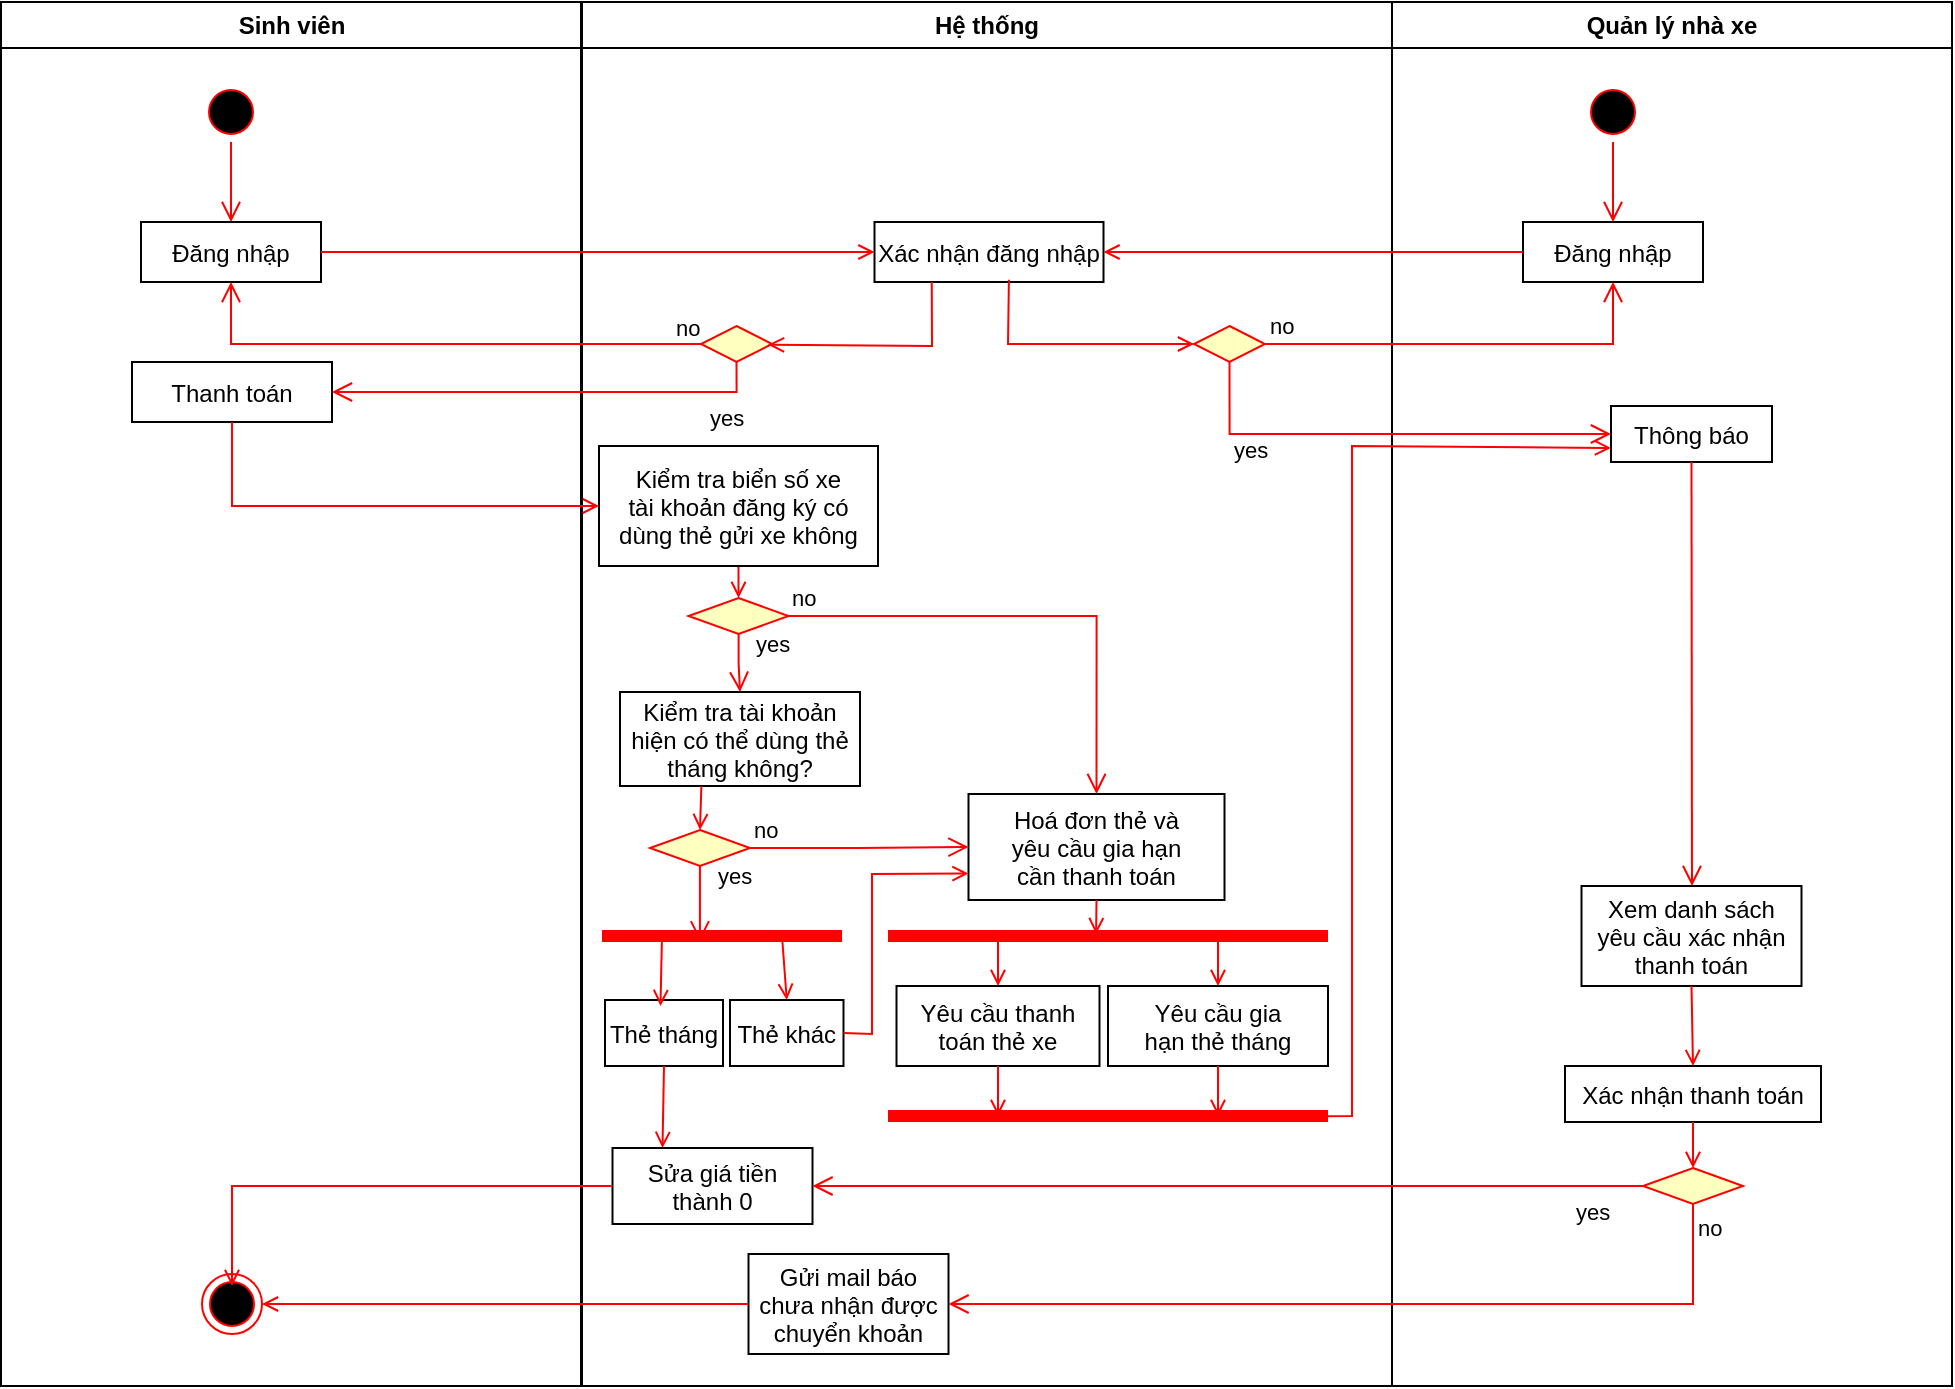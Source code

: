 <mxfile version="27.2.0">
  <diagram name="Page-1" id="e7e014a7-5840-1c2e-5031-d8a46d1fe8dd">
    <mxGraphModel dx="727" dy="394" grid="1" gridSize="10" guides="1" tooltips="1" connect="1" arrows="1" fold="1" page="1" pageScale="1" pageWidth="1169" pageHeight="826" background="none" math="0" shadow="0">
      <root>
        <mxCell id="0" />
        <mxCell id="1" parent="0" />
        <mxCell id="2" value="Sinh viên" style="swimlane;whiteSpace=wrap" parent="1" vertex="1">
          <mxGeometry x="154.5" y="128" width="290" height="692" as="geometry" />
        </mxCell>
        <mxCell id="5" value="" style="ellipse;shape=startState;fillColor=#000000;strokeColor=#ff0000;" parent="2" vertex="1">
          <mxGeometry x="100" y="40" width="30" height="30" as="geometry" />
        </mxCell>
        <mxCell id="6" value="" style="edgeStyle=elbowEdgeStyle;elbow=horizontal;verticalAlign=bottom;endArrow=open;endSize=8;strokeColor=#FF0000;endFill=1;rounded=0" parent="2" source="5" target="7" edge="1">
          <mxGeometry x="100" y="40" as="geometry">
            <mxPoint x="115" y="110" as="targetPoint" />
          </mxGeometry>
        </mxCell>
        <mxCell id="7" value="Đăng nhập" style="" parent="2" vertex="1">
          <mxGeometry x="70" y="110" width="90" height="30" as="geometry" />
        </mxCell>
        <mxCell id="38" value="" style="ellipse;shape=endState;fillColor=#000000;strokeColor=#ff0000" parent="2" vertex="1">
          <mxGeometry x="100.5" y="636" width="30" height="30" as="geometry" />
        </mxCell>
        <mxCell id="8" value="Thanh toán" style="" parent="2" vertex="1">
          <mxGeometry x="65.5" y="180" width="100" height="30" as="geometry" />
        </mxCell>
        <mxCell id="3" value="Hệ thống" style="swimlane;whiteSpace=wrap" parent="1" vertex="1">
          <mxGeometry x="445" y="128" width="405" height="692" as="geometry" />
        </mxCell>
        <mxCell id="15" value="Xác nhận đăng nhập" style="" parent="3" vertex="1">
          <mxGeometry x="146.25" y="110" width="114.5" height="30" as="geometry" />
        </mxCell>
        <mxCell id="18" value="Hoá đơn thẻ và&#xa;yêu cầu gia hạn&#xa;cần thanh toán" style="" parent="3" vertex="1">
          <mxGeometry x="193.25" y="396" width="128" height="53" as="geometry" />
        </mxCell>
        <mxCell id="16" value="Kiểm tra tài khoản&#xa;hiện có thể dùng thẻ&#xa;tháng không?" style="" parent="3" vertex="1">
          <mxGeometry x="19" y="345" width="120" height="47" as="geometry" />
        </mxCell>
        <mxCell id="ZterCogjY-lKpHSOgGzZ-56" value="" style="rhombus;whiteSpace=wrap;html=1;fontColor=#000000;fillColor=#ffffc0;strokeColor=#ff0000;" parent="3" vertex="1">
          <mxGeometry x="59.5" y="162" width="35.5" height="18" as="geometry" />
        </mxCell>
        <mxCell id="ZterCogjY-lKpHSOgGzZ-62" value="" style="endArrow=open;strokeColor=#FF0000;endFill=1;rounded=0;entryX=0.944;entryY=0.519;entryDx=0;entryDy=0;exitX=0.25;exitY=1;exitDx=0;exitDy=0;entryPerimeter=0;" parent="3" source="15" target="ZterCogjY-lKpHSOgGzZ-56" edge="1">
          <mxGeometry relative="1" as="geometry">
            <mxPoint x="126.75" y="165" as="sourcePoint" />
            <mxPoint x="125" y="203" as="targetPoint" />
            <Array as="points">
              <mxPoint x="175" y="172" />
            </Array>
          </mxGeometry>
        </mxCell>
        <mxCell id="24" value="" style="endArrow=open;strokeColor=#FF0000;endFill=1;rounded=0;entryX=0.5;entryY=0;entryDx=0;entryDy=0;exitX=0.5;exitY=1;exitDx=0;exitDy=0;" parent="3" source="d__I5m4FkXWMluSIV_10-38" target="d__I5m4FkXWMluSIV_10-40" edge="1">
          <mxGeometry relative="1" as="geometry">
            <mxPoint x="182" y="219" as="sourcePoint" />
            <mxPoint x="353.18" y="245.9" as="targetPoint" />
            <Array as="points" />
          </mxGeometry>
        </mxCell>
        <mxCell id="ZterCogjY-lKpHSOgGzZ-72" value="" style="endArrow=open;strokeColor=#FF0000;endFill=1;rounded=0;exitX=0.5;exitY=1;exitDx=0;exitDy=0;entryX=0.473;entryY=0.405;entryDx=0;entryDy=0;entryPerimeter=0;" parent="3" source="18" target="ZterCogjY-lKpHSOgGzZ-81" edge="1">
          <mxGeometry relative="1" as="geometry">
            <mxPoint x="465" y="317" as="sourcePoint" />
            <mxPoint x="-115" y="299" as="targetPoint" />
            <Array as="points" />
          </mxGeometry>
        </mxCell>
        <mxCell id="ZterCogjY-lKpHSOgGzZ-81" value="" style="shape=line;html=1;strokeWidth=6;strokeColor=#ff0000;" parent="3" vertex="1">
          <mxGeometry x="153" y="462" width="220" height="10" as="geometry" />
        </mxCell>
        <mxCell id="ZterCogjY-lKpHSOgGzZ-107" value="" style="rhombus;whiteSpace=wrap;html=1;fontColor=#000000;fillColor=#ffffc0;strokeColor=#ff0000;" parent="3" vertex="1">
          <mxGeometry x="306" y="162" width="35.5" height="18" as="geometry" />
        </mxCell>
        <mxCell id="ZterCogjY-lKpHSOgGzZ-108" value="" style="endArrow=open;strokeColor=#FF0000;endFill=1;rounded=0;entryX=0;entryY=0.5;entryDx=0;entryDy=0;exitX=0.587;exitY=0.961;exitDx=0;exitDy=0;exitPerimeter=0;" parent="3" source="15" target="ZterCogjY-lKpHSOgGzZ-107" edge="1">
          <mxGeometry relative="1" as="geometry">
            <mxPoint x="282" y="192" as="sourcePoint" />
            <mxPoint x="295" y="255" as="targetPoint" />
            <Array as="points">
              <mxPoint x="213" y="171" />
            </Array>
          </mxGeometry>
        </mxCell>
        <mxCell id="ZterCogjY-lKpHSOgGzZ-123" value="Gửi mail báo&#xa;chưa nhận được&#xa;chuyển khoản" style="" parent="3" vertex="1">
          <mxGeometry x="83.25" y="626" width="100" height="50" as="geometry" />
        </mxCell>
        <mxCell id="d__I5m4FkXWMluSIV_10-38" value="Kiểm tra biển số xe&#xa;tài khoản đăng ký có&#xa;dùng thẻ gửi xe không" style="" vertex="1" parent="3">
          <mxGeometry x="8.5" y="222" width="139.5" height="60" as="geometry" />
        </mxCell>
        <mxCell id="d__I5m4FkXWMluSIV_10-40" value="" style="rhombus;whiteSpace=wrap;html=1;fontColor=#000000;fillColor=#ffffc0;strokeColor=#ff0000;" vertex="1" parent="3">
          <mxGeometry x="53.25" y="298" width="50" height="18" as="geometry" />
        </mxCell>
        <mxCell id="d__I5m4FkXWMluSIV_10-41" value="no" style="edgeStyle=orthogonalEdgeStyle;html=1;align=left;verticalAlign=bottom;endArrow=open;endSize=8;strokeColor=#ff0000;rounded=0;entryX=0.5;entryY=0;entryDx=0;entryDy=0;" edge="1" parent="3" source="d__I5m4FkXWMluSIV_10-40" target="18">
          <mxGeometry x="-1" relative="1" as="geometry">
            <mxPoint x="-35" y="392" as="targetPoint" />
          </mxGeometry>
        </mxCell>
        <mxCell id="d__I5m4FkXWMluSIV_10-42" value="yes" style="edgeStyle=orthogonalEdgeStyle;html=1;align=left;verticalAlign=top;endArrow=open;endSize=8;strokeColor=#ff0000;rounded=0;entryX=0.5;entryY=0;entryDx=0;entryDy=0;" edge="1" parent="3" source="d__I5m4FkXWMluSIV_10-40" target="16">
          <mxGeometry x="-1" y="11" relative="1" as="geometry">
            <mxPoint x="340" y="222" as="targetPoint" />
            <mxPoint x="-4" y="-8" as="offset" />
          </mxGeometry>
        </mxCell>
        <mxCell id="d__I5m4FkXWMluSIV_10-43" value="" style="rhombus;whiteSpace=wrap;html=1;fontColor=#000000;fillColor=#ffffc0;strokeColor=#ff0000;" vertex="1" parent="3">
          <mxGeometry x="34" y="414" width="50" height="18" as="geometry" />
        </mxCell>
        <mxCell id="d__I5m4FkXWMluSIV_10-46" value="" style="endArrow=open;strokeColor=#FF0000;endFill=1;rounded=0;entryX=0.5;entryY=0;entryDx=0;entryDy=0;exitX=0.339;exitY=1.004;exitDx=0;exitDy=0;exitPerimeter=0;" edge="1" parent="3" source="16" target="d__I5m4FkXWMluSIV_10-43">
          <mxGeometry relative="1" as="geometry">
            <mxPoint x="115" y="292" as="sourcePoint" />
            <mxPoint x="115" y="308" as="targetPoint" />
            <Array as="points" />
          </mxGeometry>
        </mxCell>
        <mxCell id="d__I5m4FkXWMluSIV_10-44" value="no" style="edgeStyle=orthogonalEdgeStyle;html=1;align=left;verticalAlign=bottom;endArrow=open;endSize=8;strokeColor=#ff0000;rounded=0;entryX=0;entryY=0.5;entryDx=0;entryDy=0;" edge="1" parent="3" source="d__I5m4FkXWMluSIV_10-43" target="18">
          <mxGeometry x="-1" relative="1" as="geometry">
            <mxPoint x="88" y="572" as="targetPoint" />
          </mxGeometry>
        </mxCell>
        <mxCell id="ZterCogjY-lKpHSOgGzZ-82" value="Sửa giá tiền&#xa;thành 0" style="" parent="3" vertex="1">
          <mxGeometry x="15.25" y="573" width="100" height="38" as="geometry" />
        </mxCell>
        <mxCell id="d__I5m4FkXWMluSIV_10-45" value="yes" style="edgeStyle=orthogonalEdgeStyle;html=1;align=left;verticalAlign=top;endArrow=open;endSize=8;strokeColor=#ff0000;rounded=0;entryX=0.408;entryY=0.767;entryDx=0;entryDy=0;entryPerimeter=0;" edge="1" parent="3" source="d__I5m4FkXWMluSIV_10-43" target="d__I5m4FkXWMluSIV_10-60">
          <mxGeometry x="-1" y="11" relative="1" as="geometry">
            <mxPoint x="368" y="412" as="targetPoint" />
            <mxPoint x="-4" y="-8" as="offset" />
          </mxGeometry>
        </mxCell>
        <mxCell id="d__I5m4FkXWMluSIV_10-52" value="Yêu cầu thanh&#xa;toán thẻ xe" style="" vertex="1" parent="3">
          <mxGeometry x="157.25" y="492" width="101.5" height="40" as="geometry" />
        </mxCell>
        <mxCell id="d__I5m4FkXWMluSIV_10-51" value="Yêu cầu gia&#xa;hạn thẻ tháng" style="" vertex="1" parent="3">
          <mxGeometry x="263" y="492" width="110" height="40" as="geometry" />
        </mxCell>
        <mxCell id="d__I5m4FkXWMluSIV_10-53" value="" style="shape=line;html=1;strokeWidth=6;strokeColor=#ff0000;" vertex="1" parent="3">
          <mxGeometry x="153" y="552" width="220" height="10" as="geometry" />
        </mxCell>
        <mxCell id="d__I5m4FkXWMluSIV_10-54" value="" style="endArrow=open;strokeColor=#FF0000;endFill=1;rounded=0;entryX=0.5;entryY=0;entryDx=0;entryDy=0;exitX=0.25;exitY=0.5;exitDx=0;exitDy=0;exitPerimeter=0;" edge="1" parent="3" source="ZterCogjY-lKpHSOgGzZ-81" target="d__I5m4FkXWMluSIV_10-52">
          <mxGeometry relative="1" as="geometry">
            <mxPoint x="494" y="492" as="sourcePoint" />
            <mxPoint x="485" y="684" as="targetPoint" />
          </mxGeometry>
        </mxCell>
        <mxCell id="d__I5m4FkXWMluSIV_10-55" value="" style="endArrow=open;strokeColor=#FF0000;endFill=1;rounded=0;entryX=0.5;entryY=0;entryDx=0;entryDy=0;exitX=0.75;exitY=0.5;exitDx=0;exitDy=0;exitPerimeter=0;" edge="1" parent="3" source="ZterCogjY-lKpHSOgGzZ-81" target="d__I5m4FkXWMluSIV_10-51">
          <mxGeometry relative="1" as="geometry">
            <mxPoint x="534" y="542" as="sourcePoint" />
            <mxPoint x="525" y="734" as="targetPoint" />
          </mxGeometry>
        </mxCell>
        <mxCell id="d__I5m4FkXWMluSIV_10-56" value="" style="endArrow=open;strokeColor=#FF0000;endFill=1;rounded=0;entryX=0.75;entryY=0.5;entryDx=0;entryDy=0;exitX=0.5;exitY=1;exitDx=0;exitDy=0;entryPerimeter=0;" edge="1" parent="3" source="d__I5m4FkXWMluSIV_10-51" target="d__I5m4FkXWMluSIV_10-53">
          <mxGeometry relative="1" as="geometry">
            <mxPoint x="235" y="552" as="sourcePoint" />
            <mxPoint x="235" y="577" as="targetPoint" />
          </mxGeometry>
        </mxCell>
        <mxCell id="d__I5m4FkXWMluSIV_10-58" value="" style="endArrow=open;strokeColor=#FF0000;endFill=1;rounded=0;entryX=0.25;entryY=0.5;entryDx=0;entryDy=0;exitX=0.5;exitY=1;exitDx=0;exitDy=0;entryPerimeter=0;" edge="1" parent="3" source="d__I5m4FkXWMluSIV_10-52" target="d__I5m4FkXWMluSIV_10-53">
          <mxGeometry relative="1" as="geometry">
            <mxPoint x="245" y="562" as="sourcePoint" />
            <mxPoint x="245" y="587" as="targetPoint" />
          </mxGeometry>
        </mxCell>
        <mxCell id="d__I5m4FkXWMluSIV_10-60" value="" style="shape=line;html=1;strokeWidth=6;strokeColor=#ff0000;" vertex="1" parent="3">
          <mxGeometry x="10" y="462" width="120" height="10" as="geometry" />
        </mxCell>
        <mxCell id="d__I5m4FkXWMluSIV_10-61" value="Thẻ tháng" style="" vertex="1" parent="3">
          <mxGeometry x="11.5" y="499" width="59" height="33" as="geometry" />
        </mxCell>
        <mxCell id="d__I5m4FkXWMluSIV_10-62" value="Thẻ khác" style="" vertex="1" parent="3">
          <mxGeometry x="74" y="499" width="56.75" height="33" as="geometry" />
        </mxCell>
        <mxCell id="d__I5m4FkXWMluSIV_10-63" value="" style="endArrow=open;strokeColor=#FF0000;endFill=1;rounded=0;entryX=0.47;entryY=0.091;entryDx=0;entryDy=0;exitX=0.25;exitY=0.5;exitDx=0;exitDy=0;exitPerimeter=0;entryPerimeter=0;" edge="1" parent="3" target="d__I5m4FkXWMluSIV_10-61" source="d__I5m4FkXWMluSIV_10-60">
          <mxGeometry relative="1" as="geometry">
            <mxPoint x="28.25" y="472" as="sourcePoint" />
            <mxPoint x="305.25" y="689" as="targetPoint" />
          </mxGeometry>
        </mxCell>
        <mxCell id="d__I5m4FkXWMluSIV_10-64" value="" style="endArrow=open;strokeColor=#FF0000;endFill=1;rounded=0;entryX=0.5;entryY=0;entryDx=0;entryDy=0;exitX=0.75;exitY=0.5;exitDx=0;exitDy=0;exitPerimeter=0;" edge="1" parent="3" target="d__I5m4FkXWMluSIV_10-62" source="d__I5m4FkXWMluSIV_10-60">
          <mxGeometry relative="1" as="geometry">
            <mxPoint x="138.25" y="472" as="sourcePoint" />
            <mxPoint x="345.25" y="739" as="targetPoint" />
          </mxGeometry>
        </mxCell>
        <mxCell id="d__I5m4FkXWMluSIV_10-65" value="" style="endArrow=open;strokeColor=#FF0000;endFill=1;rounded=0;entryX=0;entryY=0.75;entryDx=0;entryDy=0;exitX=1;exitY=0.5;exitDx=0;exitDy=0;" edge="1" parent="3" source="d__I5m4FkXWMluSIV_10-62" target="18">
          <mxGeometry relative="1" as="geometry">
            <mxPoint x="55.25" y="557" as="sourcePoint" />
            <mxPoint x="138.25" y="562" as="targetPoint" />
            <Array as="points">
              <mxPoint x="145" y="516" />
              <mxPoint x="145" y="436" />
            </Array>
          </mxGeometry>
        </mxCell>
        <mxCell id="d__I5m4FkXWMluSIV_10-66" value="" style="endArrow=open;strokeColor=#FF0000;endFill=1;rounded=0;entryX=0.25;entryY=0;entryDx=0;entryDy=0;exitX=0.5;exitY=1;exitDx=0;exitDy=0;" edge="1" parent="3" source="d__I5m4FkXWMluSIV_10-61" target="ZterCogjY-lKpHSOgGzZ-82">
          <mxGeometry relative="1" as="geometry">
            <mxPoint x="65.25" y="567" as="sourcePoint" />
            <mxPoint x="28.25" y="562" as="targetPoint" />
          </mxGeometry>
        </mxCell>
        <mxCell id="4" value="Quản lý nhà xe" style="swimlane;whiteSpace=wrap" parent="1" vertex="1">
          <mxGeometry x="850" y="128" width="280" height="692" as="geometry" />
        </mxCell>
        <mxCell id="ZterCogjY-lKpHSOgGzZ-103" value="" style="ellipse;shape=startState;fillColor=#000000;strokeColor=#ff0000;" parent="4" vertex="1">
          <mxGeometry x="95.5" y="40" width="30" height="30" as="geometry" />
        </mxCell>
        <mxCell id="ZterCogjY-lKpHSOgGzZ-104" value="Đăng nhập" style="" parent="4" vertex="1">
          <mxGeometry x="65.5" y="110" width="90" height="30" as="geometry" />
        </mxCell>
        <mxCell id="ZterCogjY-lKpHSOgGzZ-105" value="" style="edgeStyle=elbowEdgeStyle;elbow=horizontal;verticalAlign=bottom;endArrow=open;endSize=8;strokeColor=#FF0000;endFill=1;rounded=0;entryX=0.5;entryY=0;entryDx=0;entryDy=0;" parent="4" source="ZterCogjY-lKpHSOgGzZ-103" target="ZterCogjY-lKpHSOgGzZ-104" edge="1">
          <mxGeometry x="-624.5" y="-88" as="geometry">
            <mxPoint x="-364.5" y="142" as="targetPoint" />
            <mxPoint x="-364.5" y="102" as="sourcePoint" />
          </mxGeometry>
        </mxCell>
        <mxCell id="ZterCogjY-lKpHSOgGzZ-111" value="Thông báo" style="" parent="4" vertex="1">
          <mxGeometry x="109.5" y="202" width="80.5" height="28" as="geometry" />
        </mxCell>
        <mxCell id="ZterCogjY-lKpHSOgGzZ-68" value="Xem danh sách&#xa;yêu cầu xác nhận&#xa;thanh toán" style="" parent="4" vertex="1">
          <mxGeometry x="94.75" y="442" width="110" height="50" as="geometry" />
        </mxCell>
        <mxCell id="ZterCogjY-lKpHSOgGzZ-112" value="" style="edgeStyle=elbowEdgeStyle;elbow=horizontal;verticalAlign=bottom;endArrow=open;endSize=8;strokeColor=#FF0000;endFill=1;rounded=0;exitX=0.5;exitY=1;exitDx=0;exitDy=0;entryX=0.5;entryY=0;entryDx=0;entryDy=0;" parent="4" source="ZterCogjY-lKpHSOgGzZ-111" target="ZterCogjY-lKpHSOgGzZ-68" edge="1">
          <mxGeometry x="-1349" y="-216" as="geometry">
            <mxPoint x="165.5" y="192" as="targetPoint" />
            <mxPoint x="165.5" y="152" as="sourcePoint" />
          </mxGeometry>
        </mxCell>
        <mxCell id="ZterCogjY-lKpHSOgGzZ-113" value="Xác nhận thanh toán" style="" parent="4" vertex="1">
          <mxGeometry x="86.5" y="532" width="128" height="28" as="geometry" />
        </mxCell>
        <mxCell id="ZterCogjY-lKpHSOgGzZ-69" value="" style="endArrow=open;strokeColor=#FF0000;endFill=1;rounded=0;exitX=0.5;exitY=1;exitDx=0;exitDy=0;entryX=0.5;entryY=0;entryDx=0;entryDy=0;" parent="4" source="ZterCogjY-lKpHSOgGzZ-68" target="ZterCogjY-lKpHSOgGzZ-113" edge="1">
          <mxGeometry relative="1" as="geometry">
            <mxPoint x="430" y="302" as="sourcePoint" />
            <mxPoint x="150.5" y="352" as="targetPoint" />
            <Array as="points" />
          </mxGeometry>
        </mxCell>
        <mxCell id="ZterCogjY-lKpHSOgGzZ-115" value="" style="rhombus;whiteSpace=wrap;html=1;fontColor=#000000;fillColor=#ffffc0;strokeColor=#ff0000;" parent="4" vertex="1">
          <mxGeometry x="125.5" y="583" width="50" height="18" as="geometry" />
        </mxCell>
        <mxCell id="ZterCogjY-lKpHSOgGzZ-118" value="" style="endArrow=open;strokeColor=#FF0000;endFill=1;rounded=0;entryX=0.5;entryY=0;entryDx=0;entryDy=0;exitX=0.5;exitY=1;exitDx=0;exitDy=0;" parent="4" source="ZterCogjY-lKpHSOgGzZ-113" target="ZterCogjY-lKpHSOgGzZ-115" edge="1">
          <mxGeometry relative="1" as="geometry">
            <mxPoint x="-84.5" y="362" as="sourcePoint" />
            <mxPoint x="-84.5" y="392" as="targetPoint" />
          </mxGeometry>
        </mxCell>
        <mxCell id="9" value="" style="endArrow=open;strokeColor=#FF0000;endFill=1;rounded=0;exitX=1;exitY=0.5;exitDx=0;exitDy=0;entryX=0;entryY=0.5;entryDx=0;entryDy=0;" parent="1" source="7" target="15" edge="1">
          <mxGeometry relative="1" as="geometry" />
        </mxCell>
        <mxCell id="ZterCogjY-lKpHSOgGzZ-66" value="no" style="edgeStyle=orthogonalEdgeStyle;html=1;align=left;verticalAlign=bottom;endArrow=open;endSize=8;strokeColor=#ff0000;rounded=0;exitX=0;exitY=0.5;exitDx=0;exitDy=0;entryX=0.5;entryY=1;entryDx=0;entryDy=0;" parent="1" source="ZterCogjY-lKpHSOgGzZ-56" target="7" edge="1">
          <mxGeometry x="-0.891" y="1" relative="1" as="geometry">
            <mxPoint x="689" y="330" as="targetPoint" />
            <mxPoint x="500" y="363" as="sourcePoint" />
            <mxPoint as="offset" />
          </mxGeometry>
        </mxCell>
        <mxCell id="ZterCogjY-lKpHSOgGzZ-67" value="yes" style="edgeStyle=orthogonalEdgeStyle;html=1;align=left;verticalAlign=top;endArrow=open;endSize=8;strokeColor=#ff0000;rounded=0;exitX=0.5;exitY=1;exitDx=0;exitDy=0;" parent="1" source="ZterCogjY-lKpHSOgGzZ-56" target="8" edge="1">
          <mxGeometry x="-0.722" relative="1" as="geometry">
            <mxPoint x="802" y="347" as="targetPoint" />
            <mxPoint x="650" y="320" as="sourcePoint" />
            <mxPoint as="offset" />
          </mxGeometry>
        </mxCell>
        <mxCell id="ZterCogjY-lKpHSOgGzZ-75" value="" style="endArrow=open;strokeColor=#FF0000;endFill=1;rounded=0;exitX=0.5;exitY=1;exitDx=0;exitDy=0;entryX=0;entryY=0.5;entryDx=0;entryDy=0;" parent="1" source="8" target="d__I5m4FkXWMluSIV_10-38" edge="1">
          <mxGeometry relative="1" as="geometry">
            <mxPoint x="525" y="531" as="sourcePoint" />
            <mxPoint x="510" y="413" as="targetPoint" />
            <Array as="points">
              <mxPoint x="270" y="380" />
            </Array>
          </mxGeometry>
        </mxCell>
        <mxCell id="ZterCogjY-lKpHSOgGzZ-106" value="" style="endArrow=open;strokeColor=#FF0000;endFill=1;rounded=0;exitX=0;exitY=0.5;exitDx=0;exitDy=0;entryX=1;entryY=0.5;entryDx=0;entryDy=0;" parent="1" source="ZterCogjY-lKpHSOgGzZ-104" target="15" edge="1">
          <mxGeometry relative="1" as="geometry">
            <mxPoint x="520" y="270" as="sourcePoint" />
            <mxPoint x="723" y="270" as="targetPoint" />
          </mxGeometry>
        </mxCell>
        <mxCell id="ZterCogjY-lKpHSOgGzZ-109" value="no" style="edgeStyle=orthogonalEdgeStyle;html=1;align=left;verticalAlign=bottom;endArrow=open;endSize=8;strokeColor=#ff0000;rounded=0;exitX=1;exitY=0.5;exitDx=0;exitDy=0;entryX=0.5;entryY=1;entryDx=0;entryDy=0;" parent="1" source="ZterCogjY-lKpHSOgGzZ-107" target="ZterCogjY-lKpHSOgGzZ-104" edge="1">
          <mxGeometry x="-1" relative="1" as="geometry">
            <mxPoint x="450" y="320" as="targetPoint" />
            <mxPoint x="670" y="415" as="sourcePoint" />
          </mxGeometry>
        </mxCell>
        <mxCell id="ZterCogjY-lKpHSOgGzZ-110" value="yes" style="edgeStyle=orthogonalEdgeStyle;html=1;align=left;verticalAlign=top;endArrow=open;endSize=8;strokeColor=#ff0000;rounded=0;exitX=0.5;exitY=1;exitDx=0;exitDy=0;entryX=0;entryY=0.5;entryDx=0;entryDy=0;" parent="1" source="ZterCogjY-lKpHSOgGzZ-107" target="ZterCogjY-lKpHSOgGzZ-111" edge="1">
          <mxGeometry x="-0.722" relative="1" as="geometry">
            <mxPoint x="800" y="350" as="targetPoint" />
            <mxPoint x="820" y="372" as="sourcePoint" />
            <mxPoint as="offset" />
          </mxGeometry>
        </mxCell>
        <mxCell id="ZterCogjY-lKpHSOgGzZ-122" value="" style="endArrow=open;strokeColor=#FF0000;endFill=1;rounded=0;exitX=0;exitY=0.5;exitDx=0;exitDy=0;entryX=0.5;entryY=0.2;entryDx=0;entryDy=0;entryPerimeter=0;" parent="1" source="ZterCogjY-lKpHSOgGzZ-82" target="38" edge="1">
          <mxGeometry relative="1" as="geometry">
            <mxPoint x="320" y="410" as="sourcePoint" />
            <mxPoint x="565" y="442" as="targetPoint" />
            <Array as="points">
              <mxPoint x="270" y="720" />
            </Array>
          </mxGeometry>
        </mxCell>
        <mxCell id="ZterCogjY-lKpHSOgGzZ-124" value="" style="endArrow=open;strokeColor=#FF0000;endFill=1;rounded=0;exitX=0;exitY=0.5;exitDx=0;exitDy=0;entryX=1;entryY=0.5;entryDx=0;entryDy=0;" parent="1" source="ZterCogjY-lKpHSOgGzZ-123" target="38" edge="1">
          <mxGeometry relative="1" as="geometry">
            <mxPoint x="750" y="600" as="sourcePoint" />
            <mxPoint x="510" y="645" as="targetPoint" />
            <Array as="points" />
          </mxGeometry>
        </mxCell>
        <mxCell id="d__I5m4FkXWMluSIV_10-57" value="yes" style="edgeStyle=orthogonalEdgeStyle;html=1;align=left;verticalAlign=top;endArrow=open;endSize=8;strokeColor=#ff0000;rounded=0;exitX=0;exitY=0.5;exitDx=0;exitDy=0;entryX=1;entryY=0.5;entryDx=0;entryDy=0;" edge="1" parent="1" source="ZterCogjY-lKpHSOgGzZ-115" target="ZterCogjY-lKpHSOgGzZ-82">
          <mxGeometry x="-0.829" relative="1" as="geometry">
            <mxPoint x="630" y="781" as="targetPoint" />
            <mxPoint as="offset" />
            <mxPoint x="630" y="640" as="sourcePoint" />
          </mxGeometry>
        </mxCell>
        <mxCell id="d__I5m4FkXWMluSIV_10-59" value="" style="endArrow=open;strokeColor=#FF0000;endFill=1;rounded=0;entryX=0;entryY=0.75;entryDx=0;entryDy=0;exitX=0.976;exitY=0.517;exitDx=0;exitDy=0;exitPerimeter=0;" edge="1" parent="1" source="d__I5m4FkXWMluSIV_10-53" target="ZterCogjY-lKpHSOgGzZ-111">
          <mxGeometry relative="1" as="geometry">
            <mxPoint x="810" y="660" as="sourcePoint" />
            <mxPoint x="810" y="685" as="targetPoint" />
            <Array as="points">
              <mxPoint x="830" y="685" />
              <mxPoint x="830" y="350" />
            </Array>
          </mxGeometry>
        </mxCell>
        <mxCell id="d__I5m4FkXWMluSIV_10-67" value="no" style="edgeStyle=orthogonalEdgeStyle;html=1;align=left;verticalAlign=bottom;endArrow=open;endSize=8;strokeColor=#ff0000;rounded=0;entryX=1;entryY=0.5;entryDx=0;entryDy=0;exitX=0.5;exitY=1;exitDx=0;exitDy=0;" edge="1" parent="1" source="ZterCogjY-lKpHSOgGzZ-115" target="ZterCogjY-lKpHSOgGzZ-123">
          <mxGeometry x="-0.9" relative="1" as="geometry">
            <mxPoint x="679" y="580" as="targetPoint" />
            <mxPoint x="570" y="580" as="sourcePoint" />
            <mxPoint as="offset" />
          </mxGeometry>
        </mxCell>
      </root>
    </mxGraphModel>
  </diagram>
</mxfile>
